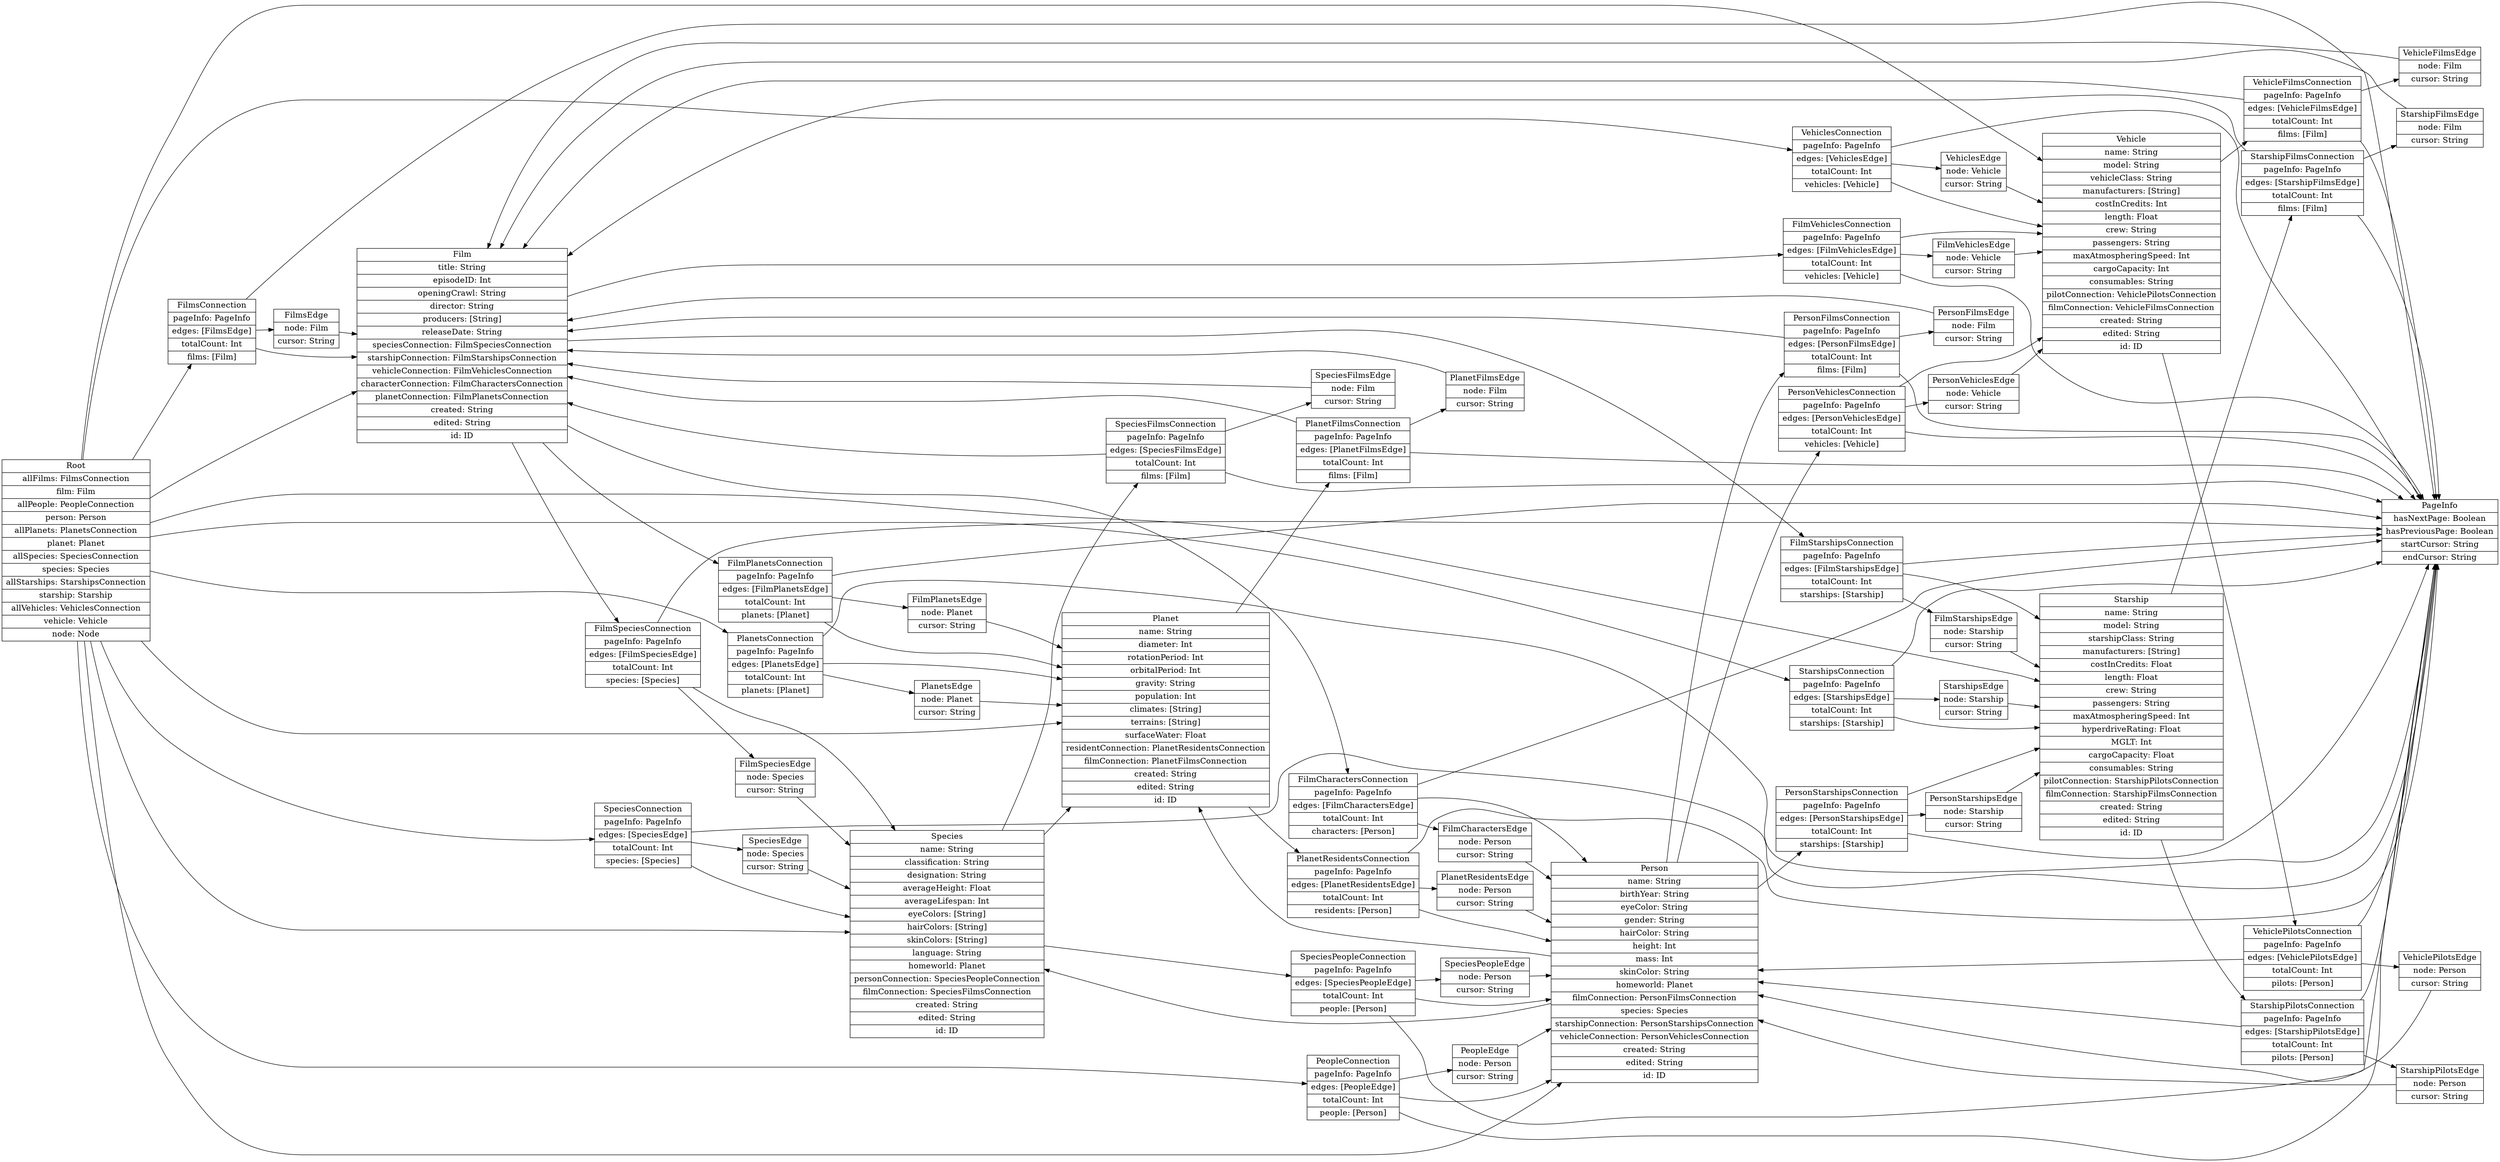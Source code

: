 digraph erd {
graph [
  rankdir = "LR"
];
node [
  fontsize = "16"
  shape = "ellipse"
];
edge [
];
Root [label="Root | allFilms: FilmsConnection | film: Film | allPeople: PeopleConnection | person: Person | allPlanets: PlanetsConnection | planet: Planet | allSpecies: SpeciesConnection | species: Species | allStarships: StarshipsConnection | starship: Starship | allVehicles: VehiclesConnection | vehicle: Vehicle | node: Node" shape="record"];
FilmsConnection [label="FilmsConnection | pageInfo: PageInfo | edges: [FilmsEdge] | totalCount: Int | films: [Film]" shape="record"];
Film [label="Film | title: String | episodeID: Int | openingCrawl: String | director: String | producers: [String] | releaseDate: String | speciesConnection: FilmSpeciesConnection | starshipConnection: FilmStarshipsConnection | vehicleConnection: FilmVehiclesConnection | characterConnection: FilmCharactersConnection | planetConnection: FilmPlanetsConnection | created: String | edited: String | id: ID" shape="record"];
PeopleConnection [label="PeopleConnection | pageInfo: PageInfo | edges: [PeopleEdge] | totalCount: Int | people: [Person]" shape="record"];
Person [label="Person | name: String | birthYear: String | eyeColor: String | gender: String | hairColor: String | height: Int | mass: Int | skinColor: String | homeworld: Planet | filmConnection: PersonFilmsConnection | species: Species | starshipConnection: PersonStarshipsConnection | vehicleConnection: PersonVehiclesConnection | created: String | edited: String | id: ID" shape="record"];
PlanetsConnection [label="PlanetsConnection | pageInfo: PageInfo | edges: [PlanetsEdge] | totalCount: Int | planets: [Planet]" shape="record"];
Planet [label="Planet | name: String | diameter: Int | rotationPeriod: Int | orbitalPeriod: Int | gravity: String | population: Int | climates: [String] | terrains: [String] | surfaceWater: Float | residentConnection: PlanetResidentsConnection | filmConnection: PlanetFilmsConnection | created: String | edited: String | id: ID" shape="record"];
SpeciesConnection [label="SpeciesConnection | pageInfo: PageInfo | edges: [SpeciesEdge] | totalCount: Int | species: [Species]" shape="record"];
Species [label="Species | name: String | classification: String | designation: String | averageHeight: Float | averageLifespan: Int | eyeColors: [String] | hairColors: [String] | skinColors: [String] | language: String | homeworld: Planet | personConnection: SpeciesPeopleConnection | filmConnection: SpeciesFilmsConnection | created: String | edited: String | id: ID" shape="record"];
StarshipsConnection [label="StarshipsConnection | pageInfo: PageInfo | edges: [StarshipsEdge] | totalCount: Int | starships: [Starship]" shape="record"];
Starship [label="Starship | name: String | model: String | starshipClass: String | manufacturers: [String] | costInCredits: Float | length: Float | crew: String | passengers: String | maxAtmospheringSpeed: Int | hyperdriveRating: Float | MGLT: Int | cargoCapacity: Float | consumables: String | pilotConnection: StarshipPilotsConnection | filmConnection: StarshipFilmsConnection | created: String | edited: String | id: ID" shape="record"];
VehiclesConnection [label="VehiclesConnection | pageInfo: PageInfo | edges: [VehiclesEdge] | totalCount: Int | vehicles: [Vehicle]" shape="record"];
Vehicle [label="Vehicle | name: String | model: String | vehicleClass: String | manufacturers: [String] | costInCredits: Int | length: Float | crew: String | passengers: String | maxAtmospheringSpeed: Int | cargoCapacity: Int | consumables: String | pilotConnection: VehiclePilotsConnection | filmConnection: VehicleFilmsConnection | created: String | edited: String | id: ID" shape="record"];
PageInfo [label="PageInfo | hasNextPage: Boolean | hasPreviousPage: Boolean | startCursor: String | endCursor: String" shape="record"];
FilmsEdge [label="FilmsEdge | node: Film | cursor: String" shape="record"];
FilmSpeciesConnection [label="FilmSpeciesConnection | pageInfo: PageInfo | edges: [FilmSpeciesEdge] | totalCount: Int | species: [Species]" shape="record"];
FilmStarshipsConnection [label="FilmStarshipsConnection | pageInfo: PageInfo | edges: [FilmStarshipsEdge] | totalCount: Int | starships: [Starship]" shape="record"];
FilmVehiclesConnection [label="FilmVehiclesConnection | pageInfo: PageInfo | edges: [FilmVehiclesEdge] | totalCount: Int | vehicles: [Vehicle]" shape="record"];
FilmCharactersConnection [label="FilmCharactersConnection | pageInfo: PageInfo | edges: [FilmCharactersEdge] | totalCount: Int | characters: [Person]" shape="record"];
FilmPlanetsConnection [label="FilmPlanetsConnection | pageInfo: PageInfo | edges: [FilmPlanetsEdge] | totalCount: Int | planets: [Planet]" shape="record"];
PeopleEdge [label="PeopleEdge | node: Person | cursor: String" shape="record"];
PersonFilmsConnection [label="PersonFilmsConnection | pageInfo: PageInfo | edges: [PersonFilmsEdge] | totalCount: Int | films: [Film]" shape="record"];
PersonStarshipsConnection [label="PersonStarshipsConnection | pageInfo: PageInfo | edges: [PersonStarshipsEdge] | totalCount: Int | starships: [Starship]" shape="record"];
PersonVehiclesConnection [label="PersonVehiclesConnection | pageInfo: PageInfo | edges: [PersonVehiclesEdge] | totalCount: Int | vehicles: [Vehicle]" shape="record"];
PlanetsEdge [label="PlanetsEdge | node: Planet | cursor: String" shape="record"];
PlanetResidentsConnection [label="PlanetResidentsConnection | pageInfo: PageInfo | edges: [PlanetResidentsEdge] | totalCount: Int | residents: [Person]" shape="record"];
PlanetFilmsConnection [label="PlanetFilmsConnection | pageInfo: PageInfo | edges: [PlanetFilmsEdge] | totalCount: Int | films: [Film]" shape="record"];
SpeciesEdge [label="SpeciesEdge | node: Species | cursor: String" shape="record"];
SpeciesPeopleConnection [label="SpeciesPeopleConnection | pageInfo: PageInfo | edges: [SpeciesPeopleEdge] | totalCount: Int | people: [Person]" shape="record"];
SpeciesFilmsConnection [label="SpeciesFilmsConnection | pageInfo: PageInfo | edges: [SpeciesFilmsEdge] | totalCount: Int | films: [Film]" shape="record"];
StarshipsEdge [label="StarshipsEdge | node: Starship | cursor: String" shape="record"];
StarshipPilotsConnection [label="StarshipPilotsConnection | pageInfo: PageInfo | edges: [StarshipPilotsEdge] | totalCount: Int | pilots: [Person]" shape="record"];
StarshipFilmsConnection [label="StarshipFilmsConnection | pageInfo: PageInfo | edges: [StarshipFilmsEdge] | totalCount: Int | films: [Film]" shape="record"];
VehiclesEdge [label="VehiclesEdge | node: Vehicle | cursor: String" shape="record"];
VehiclePilotsConnection [label="VehiclePilotsConnection | pageInfo: PageInfo | edges: [VehiclePilotsEdge] | totalCount: Int | pilots: [Person]" shape="record"];
VehicleFilmsConnection [label="VehicleFilmsConnection | pageInfo: PageInfo | edges: [VehicleFilmsEdge] | totalCount: Int | films: [Film]" shape="record"];
FilmSpeciesEdge [label="FilmSpeciesEdge | node: Species | cursor: String" shape="record"];
FilmStarshipsEdge [label="FilmStarshipsEdge | node: Starship | cursor: String" shape="record"];
FilmVehiclesEdge [label="FilmVehiclesEdge | node: Vehicle | cursor: String" shape="record"];
FilmCharactersEdge [label="FilmCharactersEdge | node: Person | cursor: String" shape="record"];
FilmPlanetsEdge [label="FilmPlanetsEdge | node: Planet | cursor: String" shape="record"];
PersonFilmsEdge [label="PersonFilmsEdge | node: Film | cursor: String" shape="record"];
PersonStarshipsEdge [label="PersonStarshipsEdge | node: Starship | cursor: String" shape="record"];
PersonVehiclesEdge [label="PersonVehiclesEdge | node: Vehicle | cursor: String" shape="record"];
PlanetResidentsEdge [label="PlanetResidentsEdge | node: Person | cursor: String" shape="record"];
PlanetFilmsEdge [label="PlanetFilmsEdge | node: Film | cursor: String" shape="record"];
SpeciesPeopleEdge [label="SpeciesPeopleEdge | node: Person | cursor: String" shape="record"];
SpeciesFilmsEdge [label="SpeciesFilmsEdge | node: Film | cursor: String" shape="record"];
StarshipPilotsEdge [label="StarshipPilotsEdge | node: Person | cursor: String" shape="record"];
StarshipFilmsEdge [label="StarshipFilmsEdge | node: Film | cursor: String" shape="record"];
VehiclePilotsEdge [label="VehiclePilotsEdge | node: Person | cursor: String" shape="record"];
VehicleFilmsEdge [label="VehicleFilmsEdge | node: Film | cursor: String" shape="record"];

Root -> FilmsConnection
Root -> Film
Root -> PeopleConnection
Root -> Person
Root -> PlanetsConnection
Root -> Planet
Root -> SpeciesConnection
Root -> Species
Root -> StarshipsConnection
Root -> Starship
Root -> VehiclesConnection
Root -> Vehicle
FilmsConnection -> PageInfo
FilmsConnection -> FilmsEdge
FilmsConnection -> Film
Film -> FilmSpeciesConnection
Film -> FilmStarshipsConnection
Film -> FilmVehiclesConnection
Film -> FilmCharactersConnection
Film -> FilmPlanetsConnection
PeopleConnection -> PageInfo
PeopleConnection -> PeopleEdge
PeopleConnection -> Person
Person -> Planet
Person -> PersonFilmsConnection
Person -> Species
Person -> PersonStarshipsConnection
Person -> PersonVehiclesConnection
PlanetsConnection -> PageInfo
PlanetsConnection -> PlanetsEdge
PlanetsConnection -> Planet
Planet -> PlanetResidentsConnection
Planet -> PlanetFilmsConnection
SpeciesConnection -> PageInfo
SpeciesConnection -> SpeciesEdge
SpeciesConnection -> Species
Species -> Planet
Species -> SpeciesPeopleConnection
Species -> SpeciesFilmsConnection
StarshipsConnection -> PageInfo
StarshipsConnection -> StarshipsEdge
StarshipsConnection -> Starship
Starship -> StarshipPilotsConnection
Starship -> StarshipFilmsConnection
VehiclesConnection -> PageInfo
VehiclesConnection -> VehiclesEdge
VehiclesConnection -> Vehicle
Vehicle -> VehiclePilotsConnection
Vehicle -> VehicleFilmsConnection
FilmsEdge -> Film
FilmSpeciesConnection -> PageInfo
FilmSpeciesConnection -> FilmSpeciesEdge
FilmSpeciesConnection -> Species
FilmStarshipsConnection -> PageInfo
FilmStarshipsConnection -> FilmStarshipsEdge
FilmStarshipsConnection -> Starship
FilmVehiclesConnection -> PageInfo
FilmVehiclesConnection -> FilmVehiclesEdge
FilmVehiclesConnection -> Vehicle
FilmCharactersConnection -> PageInfo
FilmCharactersConnection -> FilmCharactersEdge
FilmCharactersConnection -> Person
FilmPlanetsConnection -> PageInfo
FilmPlanetsConnection -> FilmPlanetsEdge
FilmPlanetsConnection -> Planet
PeopleEdge -> Person
PersonFilmsConnection -> PageInfo
PersonFilmsConnection -> PersonFilmsEdge
PersonFilmsConnection -> Film
PersonStarshipsConnection -> PageInfo
PersonStarshipsConnection -> PersonStarshipsEdge
PersonStarshipsConnection -> Starship
PersonVehiclesConnection -> PageInfo
PersonVehiclesConnection -> PersonVehiclesEdge
PersonVehiclesConnection -> Vehicle
PlanetsEdge -> Planet
PlanetResidentsConnection -> PageInfo
PlanetResidentsConnection -> PlanetResidentsEdge
PlanetResidentsConnection -> Person
PlanetFilmsConnection -> PageInfo
PlanetFilmsConnection -> PlanetFilmsEdge
PlanetFilmsConnection -> Film
SpeciesEdge -> Species
SpeciesPeopleConnection -> PageInfo
SpeciesPeopleConnection -> SpeciesPeopleEdge
SpeciesPeopleConnection -> Person
SpeciesFilmsConnection -> PageInfo
SpeciesFilmsConnection -> SpeciesFilmsEdge
SpeciesFilmsConnection -> Film
StarshipsEdge -> Starship
StarshipPilotsConnection -> PageInfo
StarshipPilotsConnection -> StarshipPilotsEdge
StarshipPilotsConnection -> Person
StarshipFilmsConnection -> PageInfo
StarshipFilmsConnection -> StarshipFilmsEdge
StarshipFilmsConnection -> Film
VehiclesEdge -> Vehicle
VehiclePilotsConnection -> PageInfo
VehiclePilotsConnection -> VehiclePilotsEdge
VehiclePilotsConnection -> Person
VehicleFilmsConnection -> PageInfo
VehicleFilmsConnection -> VehicleFilmsEdge
VehicleFilmsConnection -> Film
FilmSpeciesEdge -> Species
FilmStarshipsEdge -> Starship
FilmVehiclesEdge -> Vehicle
FilmCharactersEdge -> Person
FilmPlanetsEdge -> Planet
PersonFilmsEdge -> Film
PersonStarshipsEdge -> Starship
PersonVehiclesEdge -> Vehicle
PlanetResidentsEdge -> Person
PlanetFilmsEdge -> Film
SpeciesPeopleEdge -> Person
SpeciesFilmsEdge -> Film
StarshipPilotsEdge -> Person
StarshipFilmsEdge -> Film
VehiclePilotsEdge -> Person
VehicleFilmsEdge -> Film
}
